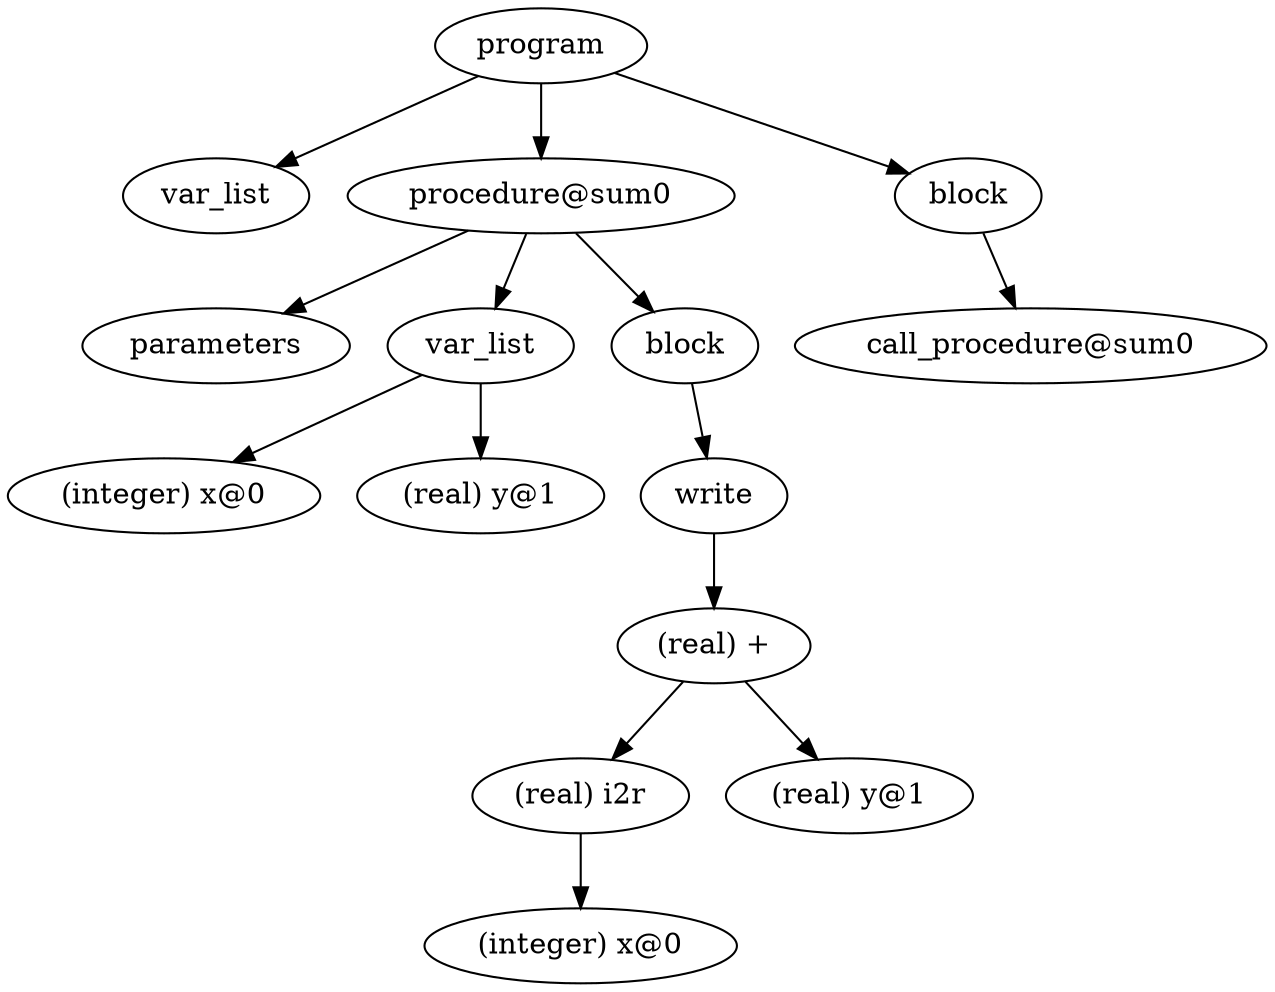digraph {
graph [ordering="out"];
node0[label="program"];
node1[label="var_list"];
node0 -> node1;
node2[label="procedure@sum0"];
node3[label="parameters"];
node2 -> node3;
node4[label="var_list"];
node5[label="(integer) x@0"];
node4 -> node5;
node6[label="(real) y@1"];
node4 -> node6;
node2 -> node4;
node7[label="block"];
node8[label="write"];
node9[label="(real) +"];
node10[label="(real) i2r"];
node11[label="(integer) x@0"];
node10 -> node11;
node9 -> node10;
node12[label="(real) y@1"];
node9 -> node12;
node8 -> node9;
node7 -> node8;
node2 -> node7;
node0 -> node2;
node13[label="block"];
node14[label="call_procedure@sum0"];
node13 -> node14;
node0 -> node13;
}
